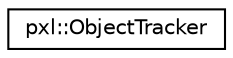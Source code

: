 digraph "Graphical Class Hierarchy"
{
 // LATEX_PDF_SIZE
  edge [fontname="Helvetica",fontsize="10",labelfontname="Helvetica",labelfontsize="10"];
  node [fontname="Helvetica",fontsize="10",shape=record];
  rankdir="LR";
  Node0 [label="pxl::ObjectTracker",height=0.2,width=0.4,color="black", fillcolor="white", style="filled",URL="$classpxl_1_1ObjectTracker.html",tooltip=" "];
}
